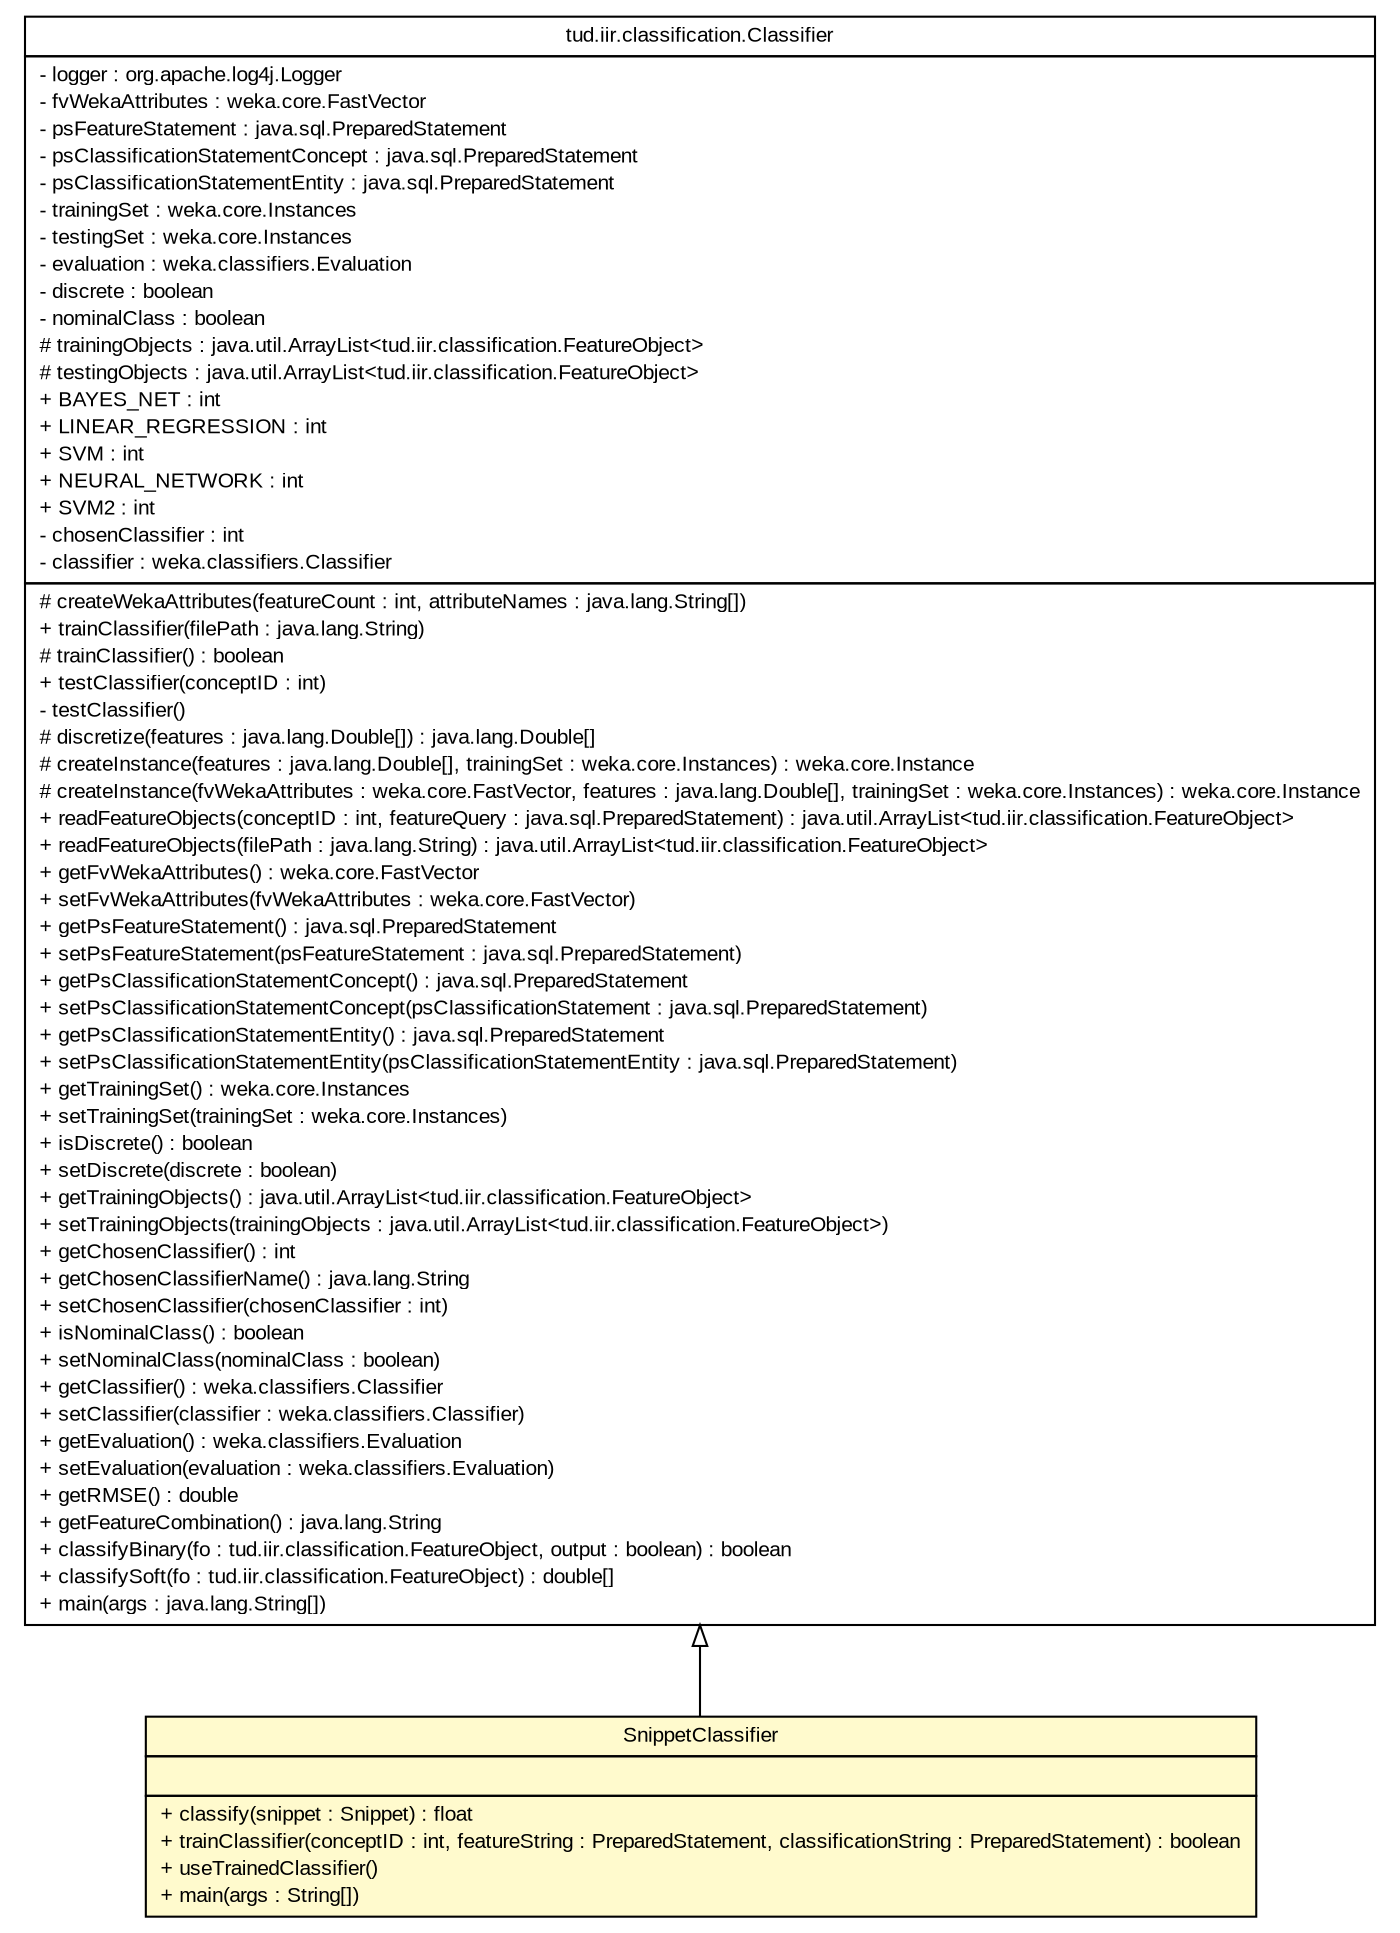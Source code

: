 #!/usr/local/bin/dot
#
# Class diagram 
# Generated by UMLGraph version 5.2 (http://www.umlgraph.org/)
#

digraph G {
	edge [fontname="arial",fontsize=10,labelfontname="arial",labelfontsize=10];
	node [fontname="arial",fontsize=10,shape=plaintext];
	nodesep=0.25;
	ranksep=0.5;
	// tud.iir.classification.Classifier
	c18948 [label=<<table title="tud.iir.classification.Classifier" border="0" cellborder="1" cellspacing="0" cellpadding="2" port="p" href="../Classifier.html">
		<tr><td><table border="0" cellspacing="0" cellpadding="1">
<tr><td align="center" balign="center"> tud.iir.classification.Classifier </td></tr>
		</table></td></tr>
		<tr><td><table border="0" cellspacing="0" cellpadding="1">
<tr><td align="left" balign="left"> - logger : org.apache.log4j.Logger </td></tr>
<tr><td align="left" balign="left"> - fvWekaAttributes : weka.core.FastVector </td></tr>
<tr><td align="left" balign="left"> - psFeatureStatement : java.sql.PreparedStatement </td></tr>
<tr><td align="left" balign="left"> - psClassificationStatementConcept : java.sql.PreparedStatement </td></tr>
<tr><td align="left" balign="left"> - psClassificationStatementEntity : java.sql.PreparedStatement </td></tr>
<tr><td align="left" balign="left"> - trainingSet : weka.core.Instances </td></tr>
<tr><td align="left" balign="left"> - testingSet : weka.core.Instances </td></tr>
<tr><td align="left" balign="left"> - evaluation : weka.classifiers.Evaluation </td></tr>
<tr><td align="left" balign="left"> - discrete : boolean </td></tr>
<tr><td align="left" balign="left"> - nominalClass : boolean </td></tr>
<tr><td align="left" balign="left"> # trainingObjects : java.util.ArrayList&lt;tud.iir.classification.FeatureObject&gt; </td></tr>
<tr><td align="left" balign="left"> # testingObjects : java.util.ArrayList&lt;tud.iir.classification.FeatureObject&gt; </td></tr>
<tr><td align="left" balign="left"> + BAYES_NET : int </td></tr>
<tr><td align="left" balign="left"> + LINEAR_REGRESSION : int </td></tr>
<tr><td align="left" balign="left"> + SVM : int </td></tr>
<tr><td align="left" balign="left"> + NEURAL_NETWORK : int </td></tr>
<tr><td align="left" balign="left"> + SVM2 : int </td></tr>
<tr><td align="left" balign="left"> - chosenClassifier : int </td></tr>
<tr><td align="left" balign="left"> - classifier : weka.classifiers.Classifier </td></tr>
		</table></td></tr>
		<tr><td><table border="0" cellspacing="0" cellpadding="1">
<tr><td align="left" balign="left"> # createWekaAttributes(featureCount : int, attributeNames : java.lang.String[]) </td></tr>
<tr><td align="left" balign="left"> + trainClassifier(filePath : java.lang.String) </td></tr>
<tr><td align="left" balign="left"> # trainClassifier() : boolean </td></tr>
<tr><td align="left" balign="left"> + testClassifier(conceptID : int) </td></tr>
<tr><td align="left" balign="left"> - testClassifier() </td></tr>
<tr><td align="left" balign="left"> # discretize(features : java.lang.Double[]) : java.lang.Double[] </td></tr>
<tr><td align="left" balign="left"> # createInstance(features : java.lang.Double[], trainingSet : weka.core.Instances) : weka.core.Instance </td></tr>
<tr><td align="left" balign="left"> # createInstance(fvWekaAttributes : weka.core.FastVector, features : java.lang.Double[], trainingSet : weka.core.Instances) : weka.core.Instance </td></tr>
<tr><td align="left" balign="left"> + readFeatureObjects(conceptID : int, featureQuery : java.sql.PreparedStatement) : java.util.ArrayList&lt;tud.iir.classification.FeatureObject&gt; </td></tr>
<tr><td align="left" balign="left"> + readFeatureObjects(filePath : java.lang.String) : java.util.ArrayList&lt;tud.iir.classification.FeatureObject&gt; </td></tr>
<tr><td align="left" balign="left"> + getFvWekaAttributes() : weka.core.FastVector </td></tr>
<tr><td align="left" balign="left"> + setFvWekaAttributes(fvWekaAttributes : weka.core.FastVector) </td></tr>
<tr><td align="left" balign="left"> + getPsFeatureStatement() : java.sql.PreparedStatement </td></tr>
<tr><td align="left" balign="left"> + setPsFeatureStatement(psFeatureStatement : java.sql.PreparedStatement) </td></tr>
<tr><td align="left" balign="left"> + getPsClassificationStatementConcept() : java.sql.PreparedStatement </td></tr>
<tr><td align="left" balign="left"> + setPsClassificationStatementConcept(psClassificationStatement : java.sql.PreparedStatement) </td></tr>
<tr><td align="left" balign="left"> + getPsClassificationStatementEntity() : java.sql.PreparedStatement </td></tr>
<tr><td align="left" balign="left"> + setPsClassificationStatementEntity(psClassificationStatementEntity : java.sql.PreparedStatement) </td></tr>
<tr><td align="left" balign="left"> + getTrainingSet() : weka.core.Instances </td></tr>
<tr><td align="left" balign="left"> + setTrainingSet(trainingSet : weka.core.Instances) </td></tr>
<tr><td align="left" balign="left"> + isDiscrete() : boolean </td></tr>
<tr><td align="left" balign="left"> + setDiscrete(discrete : boolean) </td></tr>
<tr><td align="left" balign="left"> + getTrainingObjects() : java.util.ArrayList&lt;tud.iir.classification.FeatureObject&gt; </td></tr>
<tr><td align="left" balign="left"> + setTrainingObjects(trainingObjects : java.util.ArrayList&lt;tud.iir.classification.FeatureObject&gt;) </td></tr>
<tr><td align="left" balign="left"> + getChosenClassifier() : int </td></tr>
<tr><td align="left" balign="left"> + getChosenClassifierName() : java.lang.String </td></tr>
<tr><td align="left" balign="left"> + setChosenClassifier(chosenClassifier : int) </td></tr>
<tr><td align="left" balign="left"> + isNominalClass() : boolean </td></tr>
<tr><td align="left" balign="left"> + setNominalClass(nominalClass : boolean) </td></tr>
<tr><td align="left" balign="left"> + getClassifier() : weka.classifiers.Classifier </td></tr>
<tr><td align="left" balign="left"> + setClassifier(classifier : weka.classifiers.Classifier) </td></tr>
<tr><td align="left" balign="left"> + getEvaluation() : weka.classifiers.Evaluation </td></tr>
<tr><td align="left" balign="left"> + setEvaluation(evaluation : weka.classifiers.Evaluation) </td></tr>
<tr><td align="left" balign="left"> + getRMSE() : double </td></tr>
<tr><td align="left" balign="left"> + getFeatureCombination() : java.lang.String </td></tr>
<tr><td align="left" balign="left"> + classifyBinary(fo : tud.iir.classification.FeatureObject, output : boolean) : boolean </td></tr>
<tr><td align="left" balign="left"> + classifySoft(fo : tud.iir.classification.FeatureObject) : double[] </td></tr>
<tr><td align="left" balign="left"> + main(args : java.lang.String[]) </td></tr>
		</table></td></tr>
		</table>>, fontname="arial", fontcolor="black", fontsize=10.0];
	// tud.iir.classification.snippet.SnippetClassifier
	c18990 [label=<<table title="tud.iir.classification.snippet.SnippetClassifier" border="0" cellborder="1" cellspacing="0" cellpadding="2" port="p" bgcolor="lemonChiffon" href="./SnippetClassifier.html">
		<tr><td><table border="0" cellspacing="0" cellpadding="1">
<tr><td align="center" balign="center"> SnippetClassifier </td></tr>
		</table></td></tr>
		<tr><td><table border="0" cellspacing="0" cellpadding="1">
<tr><td align="left" balign="left">  </td></tr>
		</table></td></tr>
		<tr><td><table border="0" cellspacing="0" cellpadding="1">
<tr><td align="left" balign="left"> + classify(snippet : Snippet) : float </td></tr>
<tr><td align="left" balign="left"> + trainClassifier(conceptID : int, featureString : PreparedStatement, classificationString : PreparedStatement) : boolean </td></tr>
<tr><td align="left" balign="left"> + useTrainedClassifier() </td></tr>
<tr><td align="left" balign="left"> + main(args : String[]) </td></tr>
		</table></td></tr>
		</table>>, fontname="arial", fontcolor="black", fontsize=10.0];
	//tud.iir.classification.snippet.SnippetClassifier extends tud.iir.classification.Classifier
	c18948:p -> c18990:p [dir=back,arrowtail=empty];
}


